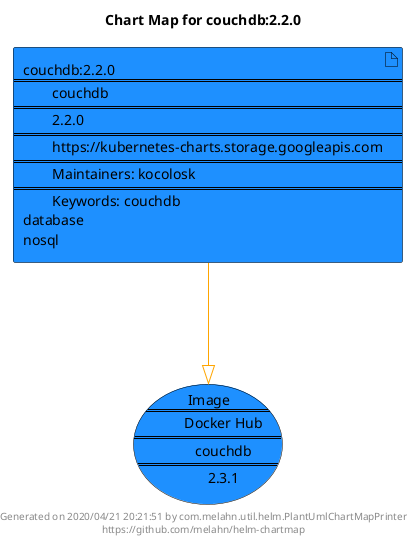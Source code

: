 @startuml
skinparam linetype ortho
skinparam backgroundColor white
skinparam usecaseBorderColor black
skinparam usecaseArrowColor LightSlateGray
skinparam artifactBorderColor black
skinparam artifactArrowColor LightSlateGray

title Chart Map for couchdb:2.2.0

'There is one referenced Helm Chart
artifact "couchdb:2.2.0\n====\n\tcouchdb\n====\n\t2.2.0\n====\n\thttps://kubernetes-charts.storage.googleapis.com\n====\n\tMaintainers: kocolosk\n====\n\tKeywords: couchdb\ndatabase\nnosql" as couchdb_2_2_0 #DodgerBlue

'There is one referenced Docker Image
usecase "Image\n====\n\tDocker Hub\n====\n\tcouchdb\n====\n\t2.3.1" as couchdb_2_3_1 #DodgerBlue

'Chart Dependencies
couchdb_2_2_0--[#orange]-|>couchdb_2_3_1

center footer Generated on 2020/04/21 20:21:51 by com.melahn.util.helm.PlantUmlChartMapPrinter\nhttps://github.com/melahn/helm-chartmap
@enduml
